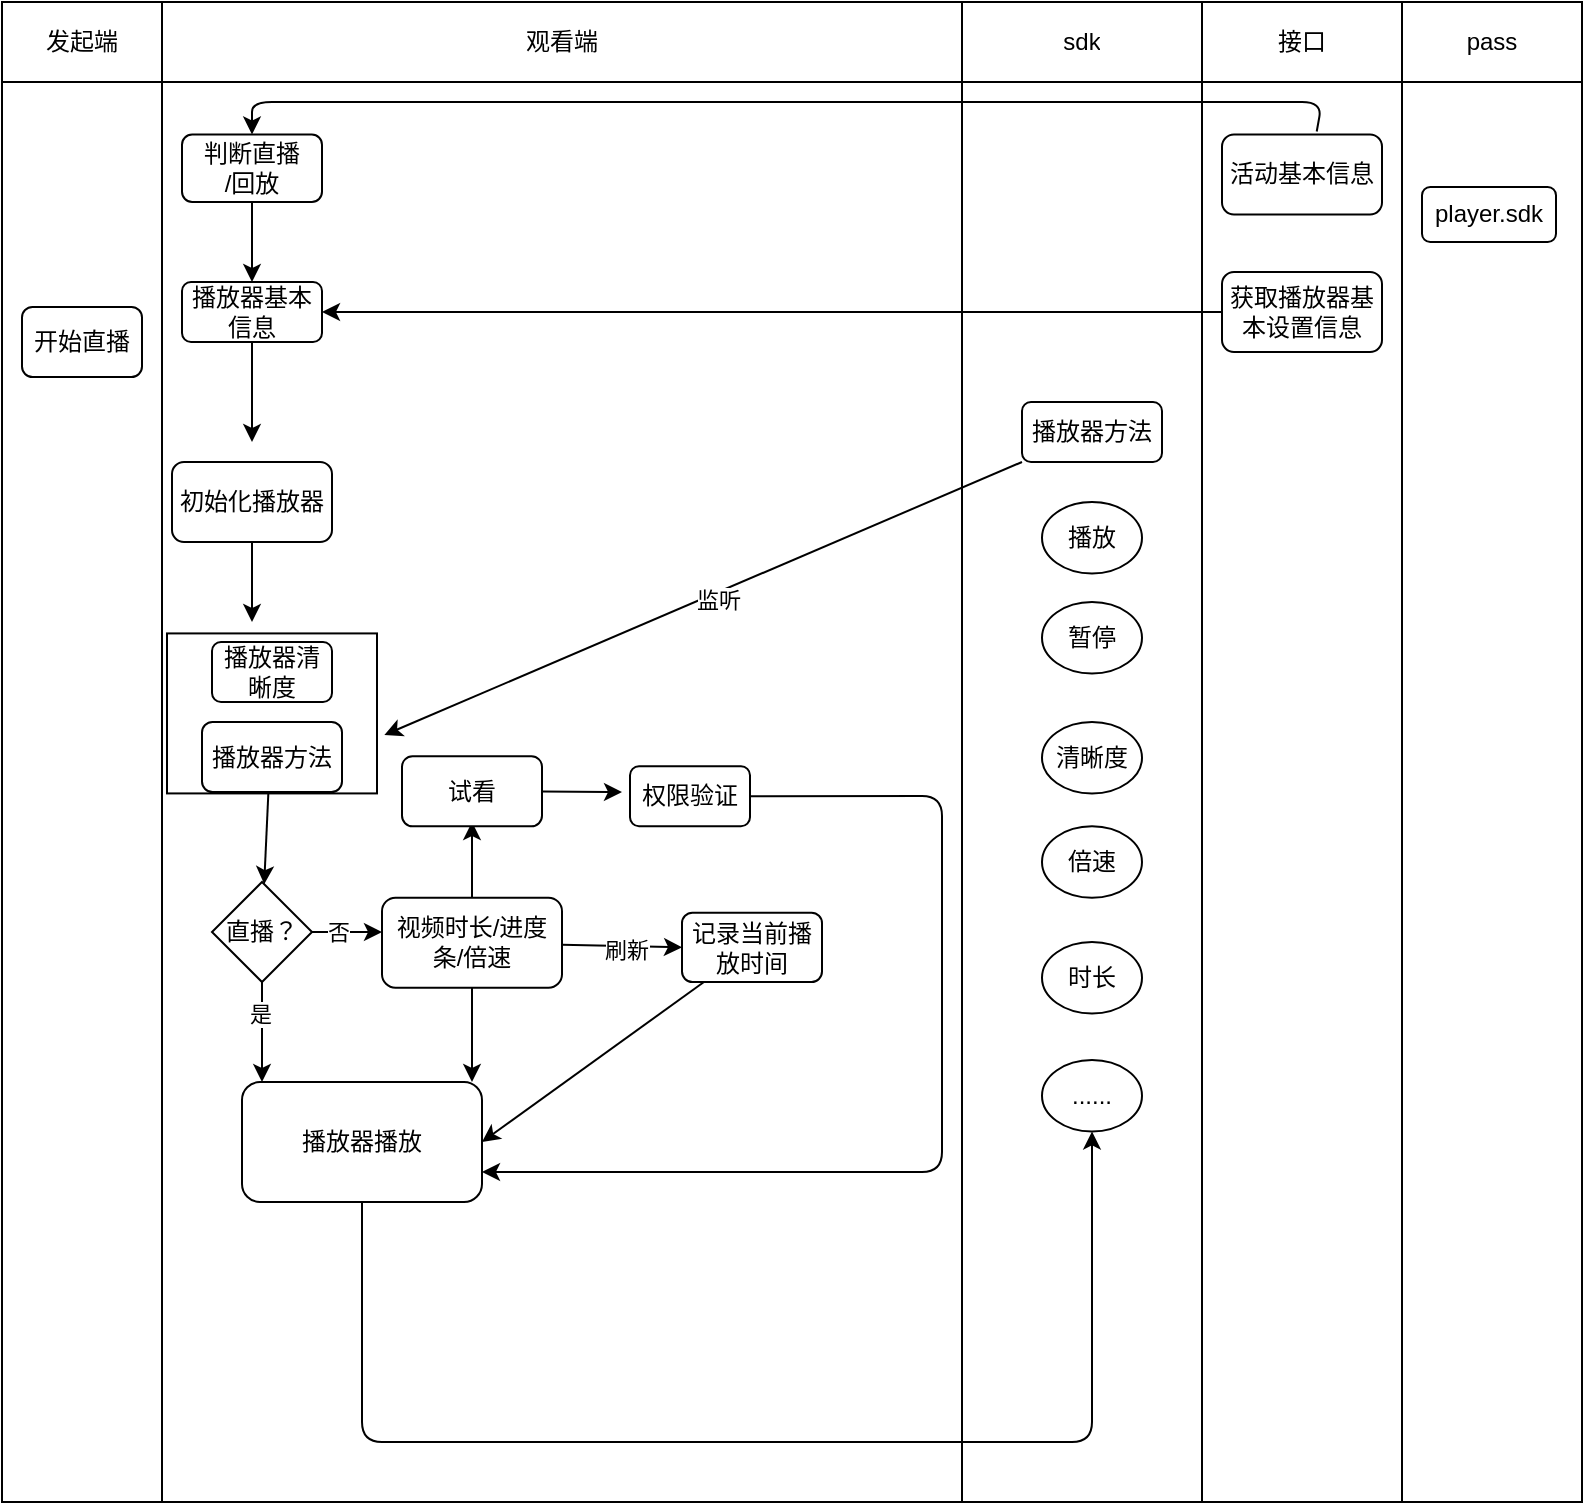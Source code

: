 <mxfile>
    <diagram id="A61v-rfDFG9SlIcPmabe" name="第 1 页">
        <mxGraphModel dx="722" dy="529" grid="1" gridSize="10" guides="1" tooltips="1" connect="1" arrows="1" fold="1" page="1" pageScale="1" pageWidth="827" pageHeight="1169" math="0" shadow="0">
            <root>
                <mxCell id="0"/>
                <mxCell id="1" parent="0"/>
                <mxCell id="29" value="" style="shape=table;startSize=0;container=1;collapsible=0;childLayout=tableLayout;shadow=0;" parent="1" vertex="1">
                    <mxGeometry x="40" y="20" width="790" height="750" as="geometry"/>
                </mxCell>
                <mxCell id="30" value="" style="shape=partialRectangle;collapsible=0;dropTarget=0;pointerEvents=0;fillColor=none;top=0;left=0;bottom=0;right=0;points=[[0,0.5],[1,0.5]];portConstraint=eastwest;shadow=0;" parent="29" vertex="1">
                    <mxGeometry width="790" height="40" as="geometry"/>
                </mxCell>
                <mxCell id="31" value="发起端" style="shape=partialRectangle;html=1;whiteSpace=wrap;connectable=0;overflow=hidden;fillColor=none;top=0;left=0;bottom=0;right=0;pointerEvents=1;shadow=0;" parent="30" vertex="1">
                    <mxGeometry width="80" height="40" as="geometry">
                        <mxRectangle width="80" height="40" as="alternateBounds"/>
                    </mxGeometry>
                </mxCell>
                <mxCell id="32" value="观看端" style="shape=partialRectangle;html=1;whiteSpace=wrap;connectable=0;overflow=hidden;fillColor=none;top=0;left=0;bottom=0;right=0;pointerEvents=1;shadow=0;" parent="30" vertex="1">
                    <mxGeometry x="80" width="400" height="40" as="geometry">
                        <mxRectangle width="400" height="40" as="alternateBounds"/>
                    </mxGeometry>
                </mxCell>
                <mxCell id="33" value="sdk" style="shape=partialRectangle;html=1;whiteSpace=wrap;connectable=0;overflow=hidden;fillColor=none;top=0;left=0;bottom=0;right=0;pointerEvents=1;shadow=0;" parent="30" vertex="1">
                    <mxGeometry x="480" width="120" height="40" as="geometry">
                        <mxRectangle width="120" height="40" as="alternateBounds"/>
                    </mxGeometry>
                </mxCell>
                <mxCell id="34" value="接口" style="shape=partialRectangle;html=1;whiteSpace=wrap;connectable=0;overflow=hidden;fillColor=none;top=0;left=0;bottom=0;right=0;pointerEvents=1;shadow=0;" parent="30" vertex="1">
                    <mxGeometry x="600" width="100" height="40" as="geometry">
                        <mxRectangle width="100" height="40" as="alternateBounds"/>
                    </mxGeometry>
                </mxCell>
                <mxCell id="35" value="pass" style="shape=partialRectangle;html=1;whiteSpace=wrap;connectable=0;overflow=hidden;fillColor=none;top=0;left=0;bottom=0;right=0;pointerEvents=1;shadow=0;" parent="30" vertex="1">
                    <mxGeometry x="700" width="90" height="40" as="geometry">
                        <mxRectangle width="90" height="40" as="alternateBounds"/>
                    </mxGeometry>
                </mxCell>
                <mxCell id="36" value="" style="shape=partialRectangle;collapsible=0;dropTarget=0;pointerEvents=0;fillColor=none;top=0;left=0;bottom=0;right=0;points=[[0,0.5],[1,0.5]];portConstraint=eastwest;shadow=0;" parent="29" vertex="1">
                    <mxGeometry y="40" width="790" height="710" as="geometry"/>
                </mxCell>
                <mxCell id="37" value="" style="shape=partialRectangle;html=1;whiteSpace=wrap;connectable=0;overflow=hidden;fillColor=none;top=0;left=0;bottom=0;right=0;pointerEvents=1;shadow=0;" parent="36" vertex="1">
                    <mxGeometry width="80" height="710" as="geometry">
                        <mxRectangle width="80" height="710" as="alternateBounds"/>
                    </mxGeometry>
                </mxCell>
                <mxCell id="38" value="" style="shape=partialRectangle;html=1;whiteSpace=wrap;connectable=0;overflow=hidden;fillColor=none;top=0;left=0;bottom=0;right=0;pointerEvents=1;shadow=0;" parent="36" vertex="1">
                    <mxGeometry x="80" width="400" height="710" as="geometry">
                        <mxRectangle width="400" height="710" as="alternateBounds"/>
                    </mxGeometry>
                </mxCell>
                <mxCell id="39" value="" style="shape=partialRectangle;html=1;whiteSpace=wrap;connectable=0;overflow=hidden;fillColor=none;top=0;left=0;bottom=0;right=0;pointerEvents=1;shadow=0;" parent="36" vertex="1">
                    <mxGeometry x="480" width="120" height="710" as="geometry">
                        <mxRectangle width="120" height="710" as="alternateBounds"/>
                    </mxGeometry>
                </mxCell>
                <mxCell id="40" value="" style="shape=partialRectangle;html=1;whiteSpace=wrap;connectable=0;overflow=hidden;fillColor=none;top=0;left=0;bottom=0;right=0;pointerEvents=1;shadow=0;" parent="36" vertex="1">
                    <mxGeometry x="600" width="100" height="710" as="geometry">
                        <mxRectangle width="100" height="710" as="alternateBounds"/>
                    </mxGeometry>
                </mxCell>
                <mxCell id="41" value="" style="shape=partialRectangle;html=1;whiteSpace=wrap;connectable=0;overflow=hidden;fillColor=none;top=0;left=0;bottom=0;right=0;pointerEvents=1;shadow=0;" parent="36" vertex="1">
                    <mxGeometry x="700" width="90" height="710" as="geometry">
                        <mxRectangle width="90" height="710" as="alternateBounds"/>
                    </mxGeometry>
                </mxCell>
                <mxCell id="42" value="开始直播" style="rounded=1;whiteSpace=wrap;html=1;shadow=0;" parent="1" vertex="1">
                    <mxGeometry x="50" y="172.5" width="60" height="35" as="geometry"/>
                </mxCell>
                <mxCell id="53" value="player.sdk" style="rounded=1;whiteSpace=wrap;html=1;shadow=0;" parent="1" vertex="1">
                    <mxGeometry x="750" y="112.5" width="67" height="27.5" as="geometry"/>
                </mxCell>
                <mxCell id="105" value="" style="edgeStyle=none;html=1;entryX=1;entryY=0.5;entryDx=0;entryDy=0;" edge="1" parent="1" source="84" target="98">
                    <mxGeometry relative="1" as="geometry">
                        <mxPoint x="570" y="175" as="targetPoint"/>
                    </mxGeometry>
                </mxCell>
                <mxCell id="84" value="获取播放器基本设置信息" style="rounded=1;whiteSpace=wrap;html=1;shadow=0;" parent="1" vertex="1">
                    <mxGeometry x="650" y="155" width="80" height="40" as="geometry"/>
                </mxCell>
                <mxCell id="97" value="" style="edgeStyle=none;html=1;" edge="1" parent="1" source="96">
                    <mxGeometry relative="1" as="geometry">
                        <mxPoint x="165" y="160" as="targetPoint"/>
                    </mxGeometry>
                </mxCell>
                <mxCell id="96" value="判断直播&lt;br&gt;/回放" style="rounded=1;whiteSpace=wrap;html=1;" vertex="1" parent="1">
                    <mxGeometry x="130" y="86.25" width="70" height="33.75" as="geometry"/>
                </mxCell>
                <mxCell id="99" value="" style="edgeStyle=none;html=1;" edge="1" parent="1" source="98">
                    <mxGeometry relative="1" as="geometry">
                        <mxPoint x="165" y="240" as="targetPoint"/>
                    </mxGeometry>
                </mxCell>
                <mxCell id="98" value="播放器基本信息" style="rounded=1;whiteSpace=wrap;html=1;" vertex="1" parent="1">
                    <mxGeometry x="130" y="160" width="70" height="30" as="geometry"/>
                </mxCell>
                <mxCell id="107" value="" style="edgeStyle=none;html=1;" edge="1" parent="1" source="100">
                    <mxGeometry relative="1" as="geometry">
                        <mxPoint x="165" y="330" as="targetPoint"/>
                    </mxGeometry>
                </mxCell>
                <mxCell id="100" value="初始化播放器" style="rounded=1;whiteSpace=wrap;html=1;" vertex="1" parent="1">
                    <mxGeometry x="125" y="250" width="80" height="40" as="geometry"/>
                </mxCell>
                <mxCell id="104" value="" style="edgeStyle=none;html=1;exitX=0.592;exitY=-0.037;exitDx=0;exitDy=0;exitPerimeter=0;entryX=0.5;entryY=0;entryDx=0;entryDy=0;" edge="1" parent="1" source="101" target="96">
                    <mxGeometry relative="1" as="geometry">
                        <Array as="points">
                            <mxPoint x="700" y="70"/>
                            <mxPoint x="165" y="70"/>
                        </Array>
                    </mxGeometry>
                </mxCell>
                <mxCell id="101" value="活动基本信息" style="rounded=1;whiteSpace=wrap;html=1;" vertex="1" parent="1">
                    <mxGeometry x="650" y="86.25" width="80" height="40" as="geometry"/>
                </mxCell>
                <mxCell id="121" value="" style="edgeStyle=none;html=1;entryX=1.035;entryY=0.635;entryDx=0;entryDy=0;entryPerimeter=0;" edge="1" parent="1" source="106" target="123">
                    <mxGeometry relative="1" as="geometry">
                        <mxPoint x="280" y="340" as="targetPoint"/>
                    </mxGeometry>
                </mxCell>
                <mxCell id="122" value="监听" style="edgeLabel;html=1;align=center;verticalAlign=middle;resizable=0;points=[];" vertex="1" connectable="0" parent="121">
                    <mxGeometry x="-0.038" y="3" relative="1" as="geometry">
                        <mxPoint as="offset"/>
                    </mxGeometry>
                </mxCell>
                <mxCell id="106" value="播放器方法" style="rounded=1;whiteSpace=wrap;html=1;" vertex="1" parent="1">
                    <mxGeometry x="550" y="220" width="70" height="30" as="geometry"/>
                </mxCell>
                <mxCell id="127" value="" style="edgeStyle=none;html=1;" edge="1" parent="1" source="108">
                    <mxGeometry relative="1" as="geometry">
                        <mxPoint x="170" y="560" as="targetPoint"/>
                    </mxGeometry>
                </mxCell>
                <mxCell id="130" value="是" style="edgeLabel;html=1;align=center;verticalAlign=middle;resizable=0;points=[];" vertex="1" connectable="0" parent="127">
                    <mxGeometry x="-0.373" y="-1" relative="1" as="geometry">
                        <mxPoint as="offset"/>
                    </mxGeometry>
                </mxCell>
                <mxCell id="128" value="" style="edgeStyle=none;html=1;" edge="1" parent="1" source="108">
                    <mxGeometry relative="1" as="geometry">
                        <mxPoint x="230" y="485" as="targetPoint"/>
                    </mxGeometry>
                </mxCell>
                <mxCell id="129" value="否" style="edgeLabel;html=1;align=center;verticalAlign=middle;resizable=0;points=[];" vertex="1" connectable="0" parent="128">
                    <mxGeometry x="-0.295" relative="1" as="geometry">
                        <mxPoint as="offset"/>
                    </mxGeometry>
                </mxCell>
                <mxCell id="108" value="直播？" style="rhombus;whiteSpace=wrap;html=1;" vertex="1" parent="1">
                    <mxGeometry x="145" y="460" width="50" height="50" as="geometry"/>
                </mxCell>
                <mxCell id="112" value="播放" style="ellipse;whiteSpace=wrap;html=1;" vertex="1" parent="1">
                    <mxGeometry x="560" y="270" width="50" height="35.71" as="geometry"/>
                </mxCell>
                <mxCell id="115" value="暂停" style="ellipse;whiteSpace=wrap;html=1;" vertex="1" parent="1">
                    <mxGeometry x="560" y="320" width="50" height="35.71" as="geometry"/>
                </mxCell>
                <mxCell id="116" value="清晰度" style="ellipse;whiteSpace=wrap;html=1;" vertex="1" parent="1">
                    <mxGeometry x="560" y="380" width="50" height="35.71" as="geometry"/>
                </mxCell>
                <mxCell id="117" value="倍速" style="ellipse;whiteSpace=wrap;html=1;" vertex="1" parent="1">
                    <mxGeometry x="560" y="432.14" width="50" height="35.71" as="geometry"/>
                </mxCell>
                <mxCell id="118" value="时长" style="ellipse;whiteSpace=wrap;html=1;" vertex="1" parent="1">
                    <mxGeometry x="560" y="490" width="50" height="35.71" as="geometry"/>
                </mxCell>
                <mxCell id="119" value="......" style="ellipse;whiteSpace=wrap;html=1;" vertex="1" parent="1">
                    <mxGeometry x="560" y="549" width="50" height="35.71" as="geometry"/>
                </mxCell>
                <mxCell id="126" value="" style="edgeStyle=none;html=1;" edge="1" parent="1" source="123" target="108">
                    <mxGeometry relative="1" as="geometry"/>
                </mxCell>
                <mxCell id="123" value="&lt;span style=&quot;color: rgba(0 , 0 , 0 , 0) ; font-family: monospace ; font-size: 0px&quot;&gt;%3CmxGraphModel%3E%3Croot%3E%3CmxCell%20id%3D%220%22%2F%3E%3CmxCell%20id%3D%221%22%20parent%3D%220%22%2F%3E%3CmxCell%20id%3D%222%22%20value%3D%22%E6%92%AD%E6%94%BE%E5%99%A8%E6%96%B9%E6%B3%95%22%20style%3D%22rounded%3D1%3BwhiteSpace%3Dwrap%3Bhtml%3D1%3B%22%20vertex%3D%221%22%20parent%3D%221%22%3E%3CmxGeometry%20x%3D%22205%22%20y%3D%22330%22%20width%3D%2275%22%20height%3D%2240%22%20as%3D%22geometry%22%2F%3E%3C%2FmxCell%3E%3C%2Froot%3E%3C%2FmxGraphModel%3E&lt;/span&gt;" style="rounded=0;whiteSpace=wrap;html=1;" vertex="1" parent="1">
                    <mxGeometry x="122.5" y="335.71" width="105" height="80" as="geometry"/>
                </mxCell>
                <mxCell id="124" value="&lt;span&gt;播放器清晰度&lt;/span&gt;" style="rounded=1;whiteSpace=wrap;html=1;" vertex="1" parent="1">
                    <mxGeometry x="145" y="340" width="60" height="30" as="geometry"/>
                </mxCell>
                <mxCell id="125" value="播放器方法" style="rounded=1;whiteSpace=wrap;html=1;" vertex="1" parent="1">
                    <mxGeometry x="140" y="380" width="70" height="35" as="geometry"/>
                </mxCell>
                <mxCell id="133" value="" style="edgeStyle=none;html=1;" edge="1" parent="1" source="131">
                    <mxGeometry relative="1" as="geometry">
                        <mxPoint x="275" y="560" as="targetPoint"/>
                    </mxGeometry>
                </mxCell>
                <mxCell id="135" value="" style="edgeStyle=none;html=1;entryX=0;entryY=0.5;entryDx=0;entryDy=0;" edge="1" parent="1" source="131" target="136">
                    <mxGeometry relative="1" as="geometry">
                        <mxPoint x="370" y="490" as="targetPoint"/>
                    </mxGeometry>
                </mxCell>
                <mxCell id="137" value="刷新" style="edgeLabel;html=1;align=center;verticalAlign=middle;resizable=0;points=[];" vertex="1" connectable="0" parent="135">
                    <mxGeometry x="0.053" y="-2" relative="1" as="geometry">
                        <mxPoint as="offset"/>
                    </mxGeometry>
                </mxCell>
                <mxCell id="139" value="" style="edgeStyle=none;html=1;" edge="1" parent="1" source="131">
                    <mxGeometry relative="1" as="geometry">
                        <mxPoint x="275" y="430" as="targetPoint"/>
                    </mxGeometry>
                </mxCell>
                <mxCell id="131" value="视频时长/进度条/倍速" style="rounded=1;whiteSpace=wrap;html=1;" vertex="1" parent="1">
                    <mxGeometry x="230" y="467.85" width="90" height="45" as="geometry"/>
                </mxCell>
                <mxCell id="145" value="" style="edgeStyle=none;html=1;entryX=0.5;entryY=1;entryDx=0;entryDy=0;" edge="1" parent="1" source="134" target="119">
                    <mxGeometry relative="1" as="geometry">
                        <mxPoint x="220" y="700" as="targetPoint"/>
                        <Array as="points">
                            <mxPoint x="220" y="740"/>
                            <mxPoint x="585" y="740"/>
                        </Array>
                    </mxGeometry>
                </mxCell>
                <mxCell id="134" value="播放器播放" style="rounded=1;whiteSpace=wrap;html=1;" vertex="1" parent="1">
                    <mxGeometry x="160" y="560" width="120" height="60" as="geometry"/>
                </mxCell>
                <mxCell id="143" value="" style="edgeStyle=none;html=1;entryX=1;entryY=0.5;entryDx=0;entryDy=0;" edge="1" parent="1" source="136" target="134">
                    <mxGeometry relative="1" as="geometry">
                        <mxPoint x="415" y="590" as="targetPoint"/>
                    </mxGeometry>
                </mxCell>
                <mxCell id="136" value="记录当前播放时间" style="rounded=1;whiteSpace=wrap;html=1;" vertex="1" parent="1">
                    <mxGeometry x="380" y="475.35" width="70" height="34.65" as="geometry"/>
                </mxCell>
                <mxCell id="141" value="" style="edgeStyle=none;html=1;" edge="1" parent="1" source="140">
                    <mxGeometry relative="1" as="geometry">
                        <mxPoint x="350" y="415" as="targetPoint"/>
                    </mxGeometry>
                </mxCell>
                <mxCell id="140" value="试看" style="rounded=1;whiteSpace=wrap;html=1;" vertex="1" parent="1">
                    <mxGeometry x="240" y="397.14" width="70" height="35" as="geometry"/>
                </mxCell>
                <mxCell id="144" value="" style="edgeStyle=none;html=1;entryX=1;entryY=0.75;entryDx=0;entryDy=0;" edge="1" parent="1" source="142" target="134">
                    <mxGeometry relative="1" as="geometry">
                        <mxPoint x="494" y="417.14" as="targetPoint"/>
                        <Array as="points">
                            <mxPoint x="510" y="417"/>
                            <mxPoint x="510" y="605"/>
                        </Array>
                    </mxGeometry>
                </mxCell>
                <mxCell id="142" value="权限验证" style="rounded=1;whiteSpace=wrap;html=1;" vertex="1" parent="1">
                    <mxGeometry x="354" y="402.14" width="60" height="30" as="geometry"/>
                </mxCell>
            </root>
        </mxGraphModel>
    </diagram>
</mxfile>